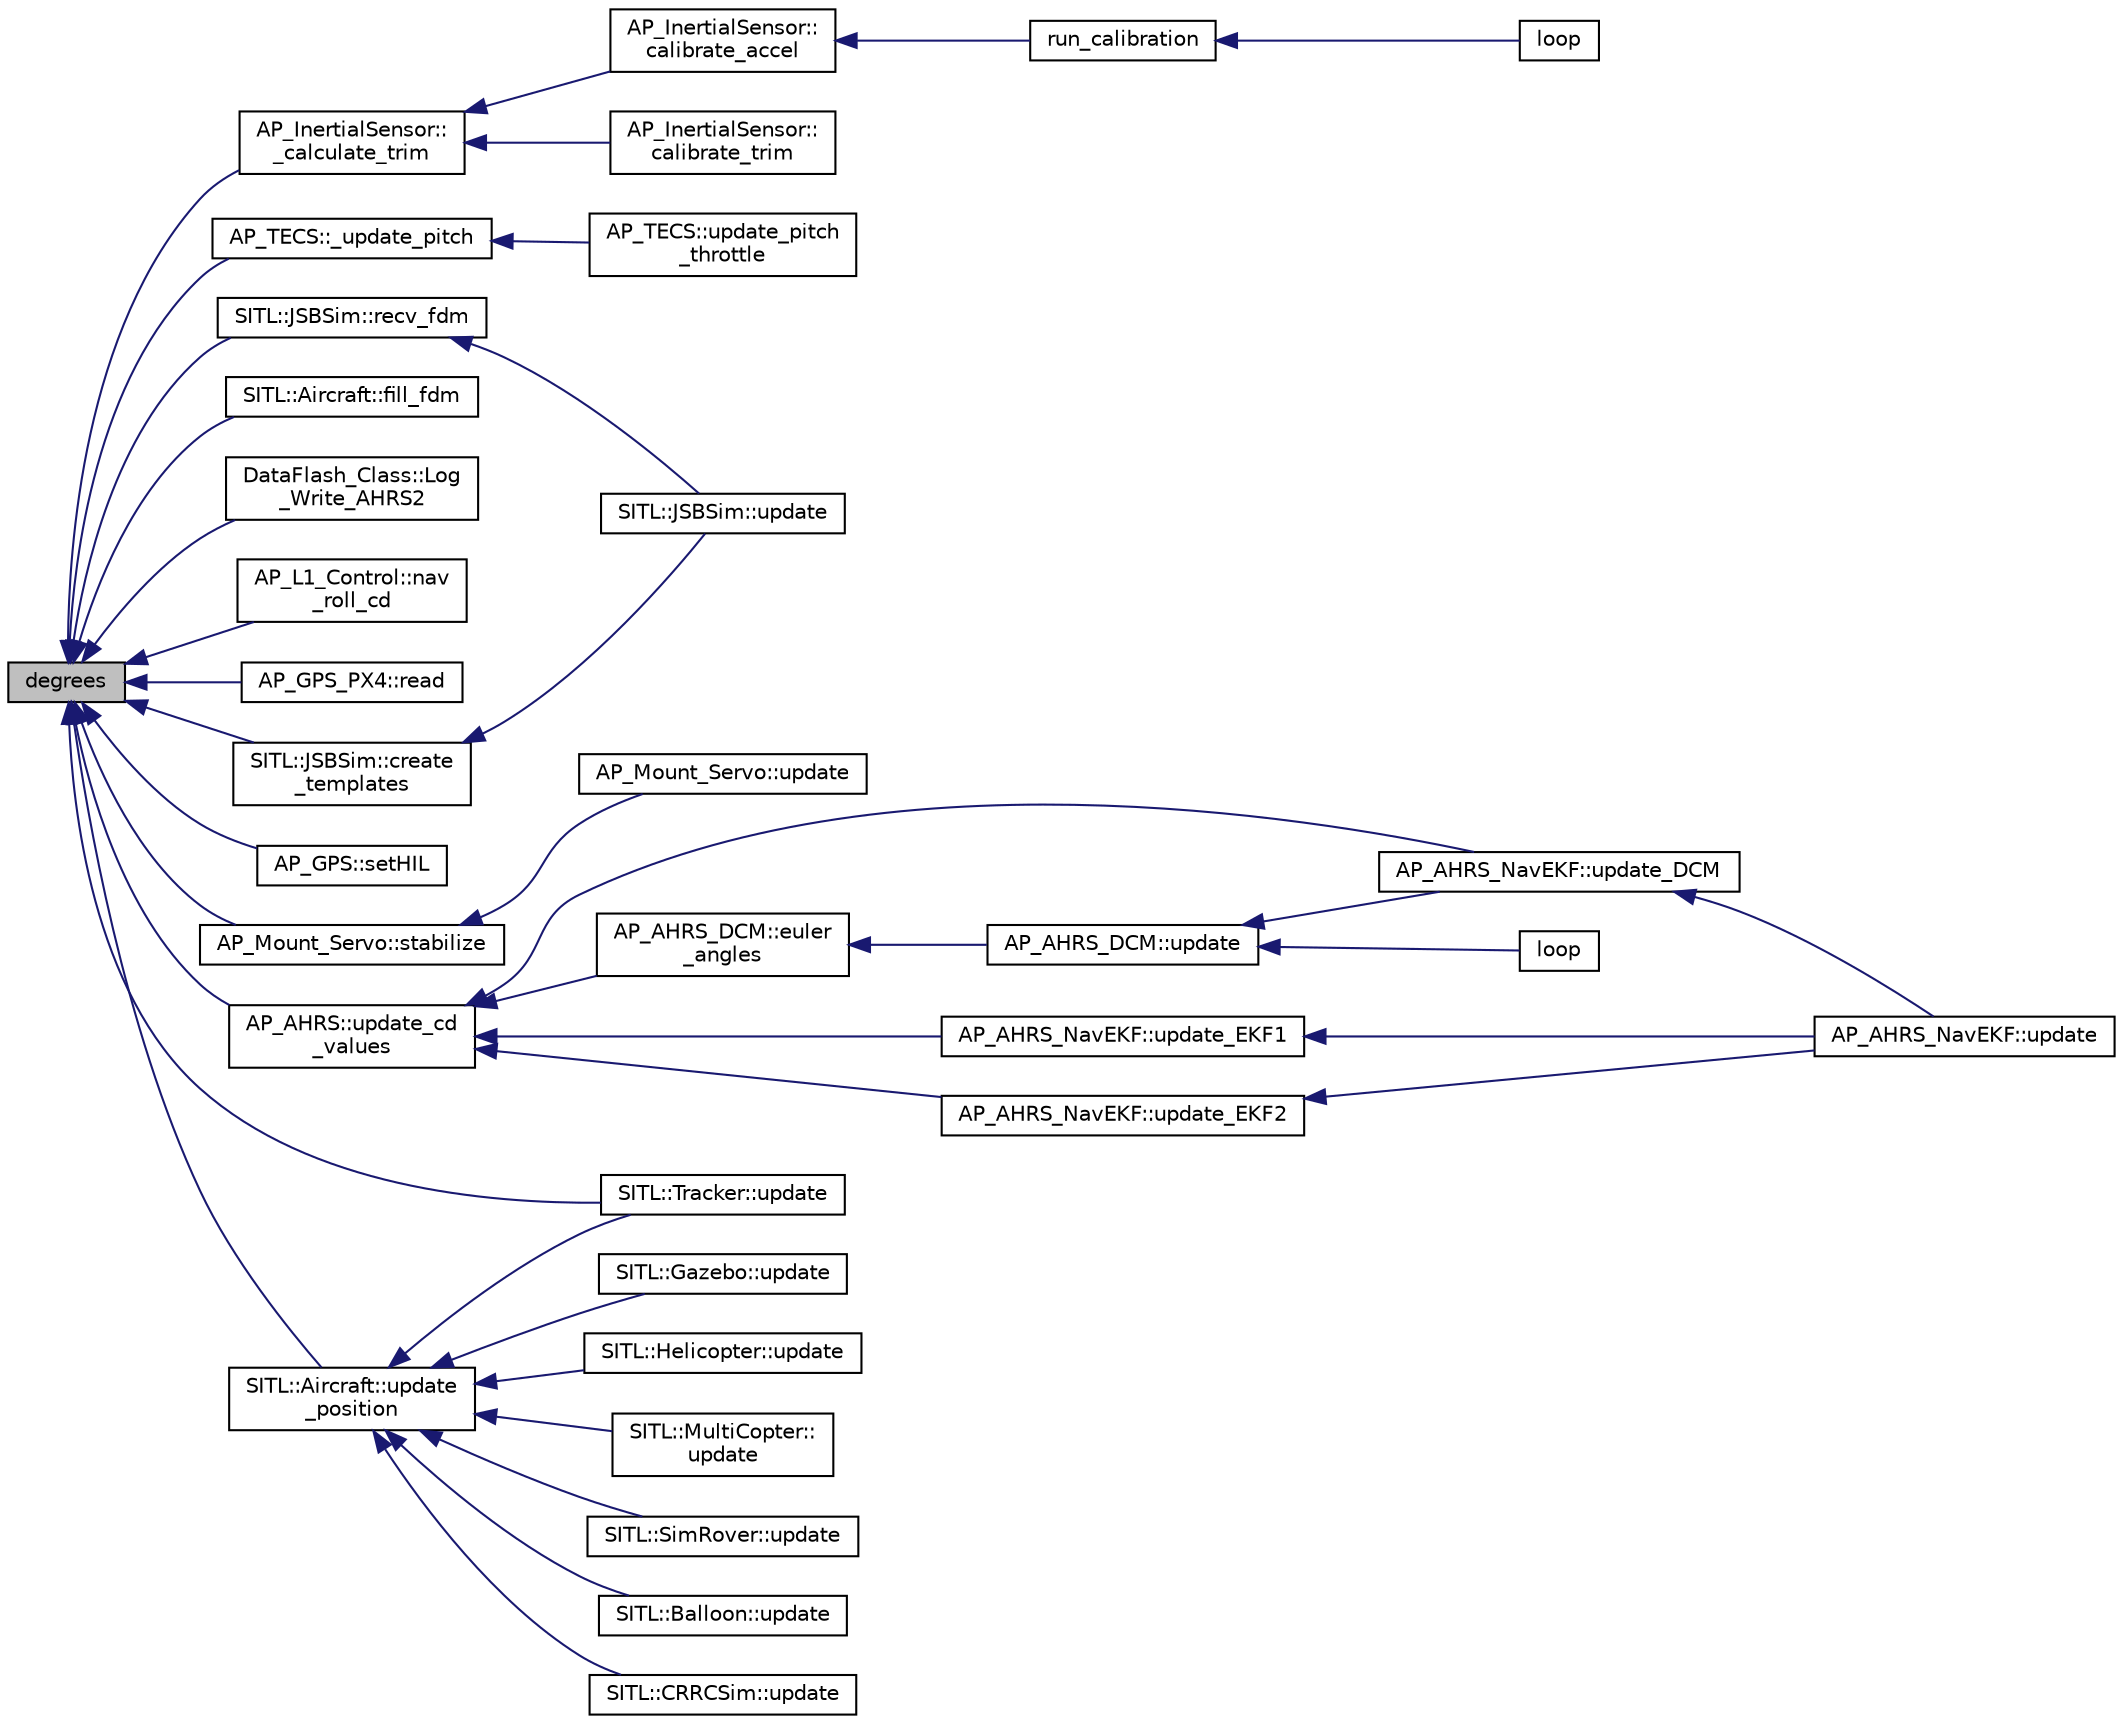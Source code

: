 digraph "degrees"
{
 // INTERACTIVE_SVG=YES
  edge [fontname="Helvetica",fontsize="10",labelfontname="Helvetica",labelfontsize="10"];
  node [fontname="Helvetica",fontsize="10",shape=record];
  rankdir="LR";
  Node1 [label="degrees",height=0.2,width=0.4,color="black", fillcolor="grey75", style="filled", fontcolor="black"];
  Node1 -> Node2 [dir="back",color="midnightblue",fontsize="10",style="solid",fontname="Helvetica"];
  Node2 [label="AP_InertialSensor::\l_calculate_trim",height=0.2,width=0.4,color="black", fillcolor="white", style="filled",URL="$classAP__InertialSensor.html#ad85a0f7284984ab4bc7b6309ec61003f"];
  Node2 -> Node3 [dir="back",color="midnightblue",fontsize="10",style="solid",fontname="Helvetica"];
  Node3 [label="AP_InertialSensor::\lcalibrate_accel",height=0.2,width=0.4,color="black", fillcolor="white", style="filled",URL="$classAP__InertialSensor.html#a9a2e96ead5ec6958cc5428807318ee6b"];
  Node3 -> Node4 [dir="back",color="midnightblue",fontsize="10",style="solid",fontname="Helvetica"];
  Node4 [label="run_calibration",height=0.2,width=0.4,color="black", fillcolor="white", style="filled",URL="$INS__generic_8cpp.html#a2678ad991b638bbaac0ea234cdc5d60b"];
  Node4 -> Node5 [dir="back",color="midnightblue",fontsize="10",style="solid",fontname="Helvetica"];
  Node5 [label="loop",height=0.2,width=0.4,color="black", fillcolor="white", style="filled",URL="$INS__generic_8cpp.html#a0b33edabd7f1c4e4a0bf32c67269be2f"];
  Node2 -> Node6 [dir="back",color="midnightblue",fontsize="10",style="solid",fontname="Helvetica"];
  Node6 [label="AP_InertialSensor::\lcalibrate_trim",height=0.2,width=0.4,color="black", fillcolor="white", style="filled",URL="$classAP__InertialSensor.html#ad87496184e3c6a775a10b3b5eb069cd9"];
  Node1 -> Node7 [dir="back",color="midnightblue",fontsize="10",style="solid",fontname="Helvetica"];
  Node7 [label="AP_TECS::_update_pitch",height=0.2,width=0.4,color="black", fillcolor="white", style="filled",URL="$classAP__TECS.html#a7854ecaf0d95d9da406568583f6e287f"];
  Node7 -> Node8 [dir="back",color="midnightblue",fontsize="10",style="solid",fontname="Helvetica"];
  Node8 [label="AP_TECS::update_pitch\l_throttle",height=0.2,width=0.4,color="black", fillcolor="white", style="filled",URL="$classAP__TECS.html#a6a4556c90f50ee613f1673b50fa71da5"];
  Node1 -> Node9 [dir="back",color="midnightblue",fontsize="10",style="solid",fontname="Helvetica"];
  Node9 [label="SITL::JSBSim::create\l_templates",height=0.2,width=0.4,color="black", fillcolor="white", style="filled",URL="$classSITL_1_1JSBSim.html#aec306c89391f76a14577d56aaa71770c"];
  Node9 -> Node10 [dir="back",color="midnightblue",fontsize="10",style="solid",fontname="Helvetica"];
  Node10 [label="SITL::JSBSim::update",height=0.2,width=0.4,color="black", fillcolor="white", style="filled",URL="$classSITL_1_1JSBSim.html#a63f34aa2eb8898513ab887f7c0c8b1bf"];
  Node1 -> Node11 [dir="back",color="midnightblue",fontsize="10",style="solid",fontname="Helvetica"];
  Node11 [label="SITL::Aircraft::fill_fdm",height=0.2,width=0.4,color="black", fillcolor="white", style="filled",URL="$classSITL_1_1Aircraft.html#a1d22719359cd767ab516b9f7ff30b278"];
  Node1 -> Node12 [dir="back",color="midnightblue",fontsize="10",style="solid",fontname="Helvetica"];
  Node12 [label="DataFlash_Class::Log\l_Write_AHRS2",height=0.2,width=0.4,color="black", fillcolor="white", style="filled",URL="$classDataFlash__Class.html#ad81bca014959c6b0a6714ea0d83c409f"];
  Node1 -> Node13 [dir="back",color="midnightblue",fontsize="10",style="solid",fontname="Helvetica"];
  Node13 [label="AP_L1_Control::nav\l_roll_cd",height=0.2,width=0.4,color="black", fillcolor="white", style="filled",URL="$classAP__L1__Control.html#a37f896585d902ad5b86787b3ce10ab6d"];
  Node1 -> Node14 [dir="back",color="midnightblue",fontsize="10",style="solid",fontname="Helvetica"];
  Node14 [label="AP_GPS_PX4::read",height=0.2,width=0.4,color="black", fillcolor="white", style="filled",URL="$classAP__GPS__PX4.html#a1524e119c5802347062847fb5774507c"];
  Node1 -> Node15 [dir="back",color="midnightblue",fontsize="10",style="solid",fontname="Helvetica"];
  Node15 [label="SITL::JSBSim::recv_fdm",height=0.2,width=0.4,color="black", fillcolor="white", style="filled",URL="$classSITL_1_1JSBSim.html#ac3a7a04e8c830f9be50a8d2a953833a1"];
  Node15 -> Node10 [dir="back",color="midnightblue",fontsize="10",style="solid",fontname="Helvetica"];
  Node1 -> Node16 [dir="back",color="midnightblue",fontsize="10",style="solid",fontname="Helvetica"];
  Node16 [label="AP_GPS::setHIL",height=0.2,width=0.4,color="black", fillcolor="white", style="filled",URL="$classAP__GPS.html#a5c53cf2e41f3fcf833c74a77a3cc00ec"];
  Node1 -> Node17 [dir="back",color="midnightblue",fontsize="10",style="solid",fontname="Helvetica"];
  Node17 [label="AP_Mount_Servo::stabilize",height=0.2,width=0.4,color="black", fillcolor="white", style="filled",URL="$classAP__Mount__Servo.html#af3b79839d37536f6bb7ab56104d77e2f"];
  Node17 -> Node18 [dir="back",color="midnightblue",fontsize="10",style="solid",fontname="Helvetica"];
  Node18 [label="AP_Mount_Servo::update",height=0.2,width=0.4,color="black", fillcolor="white", style="filled",URL="$classAP__Mount__Servo.html#a8f4caa1ed68b0062d25e60c42b333995"];
  Node1 -> Node19 [dir="back",color="midnightblue",fontsize="10",style="solid",fontname="Helvetica"];
  Node19 [label="SITL::Tracker::update",height=0.2,width=0.4,color="black", fillcolor="white", style="filled",URL="$classSITL_1_1Tracker.html#aa2d26c0841ead98b60a9291eb4d74b71"];
  Node1 -> Node20 [dir="back",color="midnightblue",fontsize="10",style="solid",fontname="Helvetica"];
  Node20 [label="AP_AHRS::update_cd\l_values",height=0.2,width=0.4,color="black", fillcolor="white", style="filled",URL="$classAP__AHRS.html#a8bf3f8d2410b5456bc43b937c872e6bb"];
  Node20 -> Node21 [dir="back",color="midnightblue",fontsize="10",style="solid",fontname="Helvetica"];
  Node21 [label="AP_AHRS_DCM::euler\l_angles",height=0.2,width=0.4,color="black", fillcolor="white", style="filled",URL="$classAP__AHRS__DCM.html#a78be7bcd6145ccfea4499800fabc65e5"];
  Node21 -> Node22 [dir="back",color="midnightblue",fontsize="10",style="solid",fontname="Helvetica"];
  Node22 [label="AP_AHRS_DCM::update",height=0.2,width=0.4,color="black", fillcolor="white", style="filled",URL="$classAP__AHRS__DCM.html#a6bf59b99999767fdbf4dfd363bc51bfd"];
  Node22 -> Node23 [dir="back",color="midnightblue",fontsize="10",style="solid",fontname="Helvetica"];
  Node23 [label="AP_AHRS_NavEKF::update_DCM",height=0.2,width=0.4,color="black", fillcolor="white", style="filled",URL="$classAP__AHRS__NavEKF.html#a95d351e1c2bc77147bb535a28261cf23"];
  Node23 -> Node24 [dir="back",color="midnightblue",fontsize="10",style="solid",fontname="Helvetica"];
  Node24 [label="AP_AHRS_NavEKF::update",height=0.2,width=0.4,color="black", fillcolor="white", style="filled",URL="$classAP__AHRS__NavEKF.html#a9d5f47f1bc0e3864bbc4c6c6e2ca8b1c"];
  Node22 -> Node25 [dir="back",color="midnightblue",fontsize="10",style="solid",fontname="Helvetica"];
  Node25 [label="loop",height=0.2,width=0.4,color="black", fillcolor="white", style="filled",URL="$AHRS__Test_8cpp.html#a0b33edabd7f1c4e4a0bf32c67269be2f"];
  Node20 -> Node23 [dir="back",color="midnightblue",fontsize="10",style="solid",fontname="Helvetica"];
  Node20 -> Node26 [dir="back",color="midnightblue",fontsize="10",style="solid",fontname="Helvetica"];
  Node26 [label="AP_AHRS_NavEKF::update_EKF1",height=0.2,width=0.4,color="black", fillcolor="white", style="filled",URL="$classAP__AHRS__NavEKF.html#aff7b2c4f3428a48ab5ed210e89df4f76"];
  Node26 -> Node24 [dir="back",color="midnightblue",fontsize="10",style="solid",fontname="Helvetica"];
  Node20 -> Node27 [dir="back",color="midnightblue",fontsize="10",style="solid",fontname="Helvetica"];
  Node27 [label="AP_AHRS_NavEKF::update_EKF2",height=0.2,width=0.4,color="black", fillcolor="white", style="filled",URL="$classAP__AHRS__NavEKF.html#a0187c6d3d4348b002a204c05d3e94b07"];
  Node27 -> Node24 [dir="back",color="midnightblue",fontsize="10",style="solid",fontname="Helvetica"];
  Node1 -> Node28 [dir="back",color="midnightblue",fontsize="10",style="solid",fontname="Helvetica"];
  Node28 [label="SITL::Aircraft::update\l_position",height=0.2,width=0.4,color="black", fillcolor="white", style="filled",URL="$classSITL_1_1Aircraft.html#a4a72b2c0617cf55b24b062daaae685b9"];
  Node28 -> Node29 [dir="back",color="midnightblue",fontsize="10",style="solid",fontname="Helvetica"];
  Node29 [label="SITL::Balloon::update",height=0.2,width=0.4,color="black", fillcolor="white", style="filled",URL="$classSITL_1_1Balloon.html#a34f5716a3c9ba0805d89dc36656ae90c"];
  Node28 -> Node30 [dir="back",color="midnightblue",fontsize="10",style="solid",fontname="Helvetica"];
  Node30 [label="SITL::CRRCSim::update",height=0.2,width=0.4,color="black", fillcolor="white", style="filled",URL="$classSITL_1_1CRRCSim.html#ada236d396837feb2c5efe885ea504f87"];
  Node28 -> Node31 [dir="back",color="midnightblue",fontsize="10",style="solid",fontname="Helvetica"];
  Node31 [label="SITL::Gazebo::update",height=0.2,width=0.4,color="black", fillcolor="white", style="filled",URL="$classSITL_1_1Gazebo.html#a120a541070549b98ba4740c91abf97a7"];
  Node28 -> Node32 [dir="back",color="midnightblue",fontsize="10",style="solid",fontname="Helvetica"];
  Node32 [label="SITL::Helicopter::update",height=0.2,width=0.4,color="black", fillcolor="white", style="filled",URL="$classSITL_1_1Helicopter.html#a0e8602ead0fe804552ab7ade9a1b171e"];
  Node28 -> Node33 [dir="back",color="midnightblue",fontsize="10",style="solid",fontname="Helvetica"];
  Node33 [label="SITL::MultiCopter::\lupdate",height=0.2,width=0.4,color="black", fillcolor="white", style="filled",URL="$classSITL_1_1MultiCopter.html#a1c12d5064cc2851e9861353e694805bc"];
  Node28 -> Node34 [dir="back",color="midnightblue",fontsize="10",style="solid",fontname="Helvetica"];
  Node34 [label="SITL::SimRover::update",height=0.2,width=0.4,color="black", fillcolor="white", style="filled",URL="$classSITL_1_1SimRover.html#a0692a116e9c7cff78adb0b08b0d571b2"];
  Node28 -> Node19 [dir="back",color="midnightblue",fontsize="10",style="solid",fontname="Helvetica"];
}
